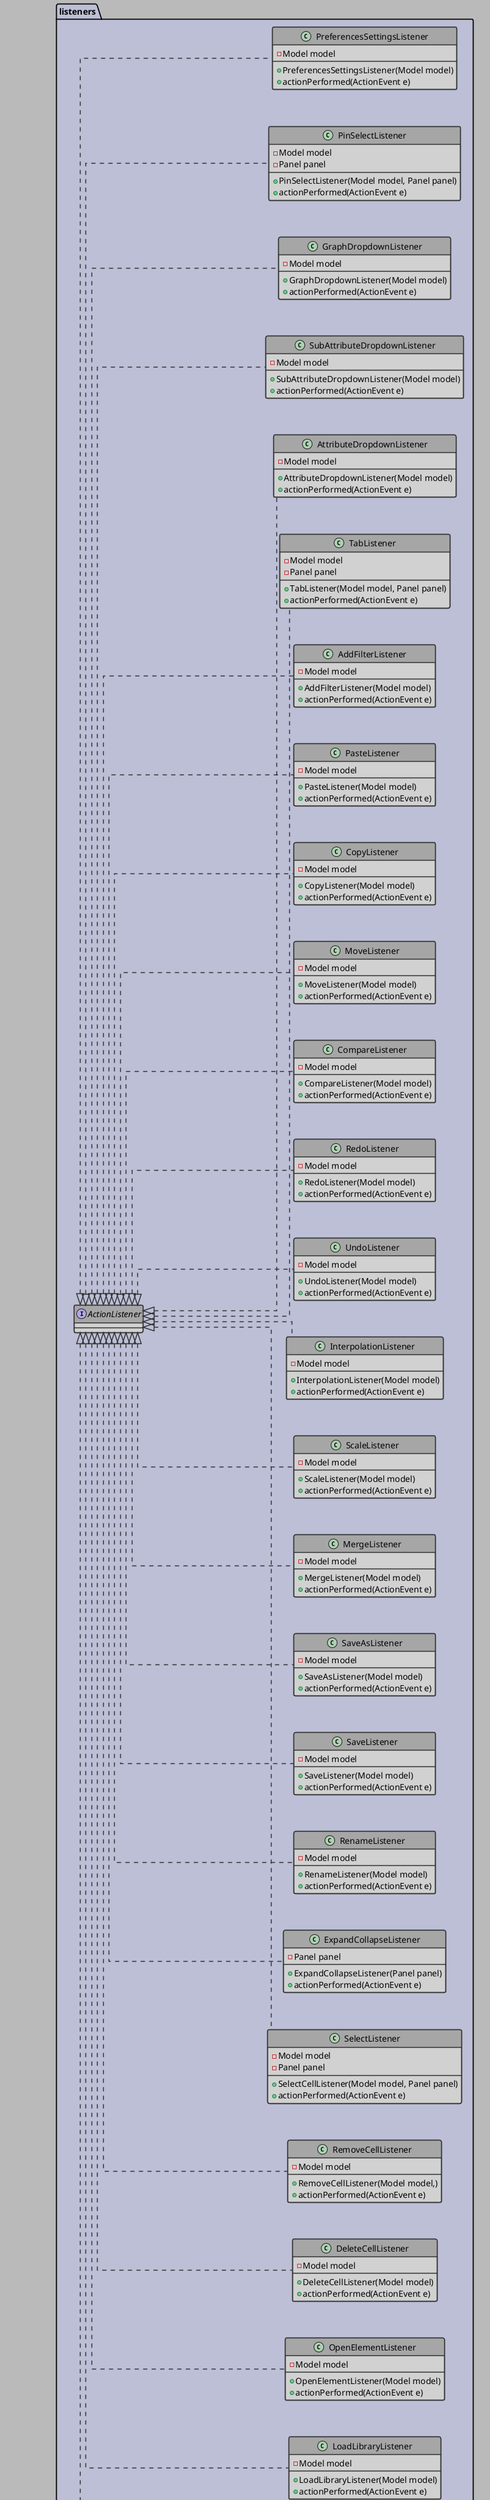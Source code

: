 @startuml
left to right direction

'Style Settings
skinparam {
    Linetype ortho
    BackgroundColor #bababa
    Shadowing false
    Nodesep 60
    Ranksep 50
    
}
skinparam Arrow {
    Color #2e2e2e
    Thickness 1.5
}
skinparam CircledCharacter {
    Radius 8
    FontSize 10
}
skinparam class {
    BackgroundColor #d1d1d1
    BorderColor #2e2e2e
    BorderThickness 1.5
    HeaderBackgroundColor #a6a6a6
}
skinparam package {
    BackgroundColor #bcbfd6
    BorderThickness 1.8
}
skinparam Note {
    BackgroundColor #297547
    BorderColor #171a17
    FontColor #e8e8e8
}

!startsub DIAGRAM
together {
    class EventManager{
        -Model model
        -MainWindow view
        +EventManager(Model model, MainWindow view)
        +initListeners()
    }

    

    class DataUpdateHandler implements IObserver{
        -Model model
        -MainWindow view
        -List<Element> elements
        +UpdateHandler(Model model, MainWindow view)
        +update()

    }

    class SettingsUpdateHandler implements IObserver{
        +SettingsUpdateHandler(Model model, MainWindow view)
        +update()

    }


    class FilterUpdateHandler implements IObserver{
        +FilterUpdateHandler(Model model, MainWindow view)
        +update()
    }

        
    
}

package listeners{

        class LoadLibraryListener implements ActionListener{
            -Model model
            +LoadLibraryListener(Model model)
            +actionPerformed(ActionEvent e)
        }
        
        class OpenElementListener implements ActionListener{
            -Model model
            +OpenElementListener(Model model)
            +actionPerformed(ActionEvent e)
        }

        class DeleteCellListener implements ActionListener{
            -Model model
            +DeleteCellListener(Model model)
            +actionPerformed(ActionEvent e)
        }

        class RemoveCellListener implements ActionListener{
            -Model model
            +RemoveCellListener(Model model,)
            +actionPerformed(ActionEvent e)
        }

        class SelectListener implements ActionListener{
            -Model model
            -Panel panel
            +SelectCellListener(Model model, Panel panel)
            +actionPerformed(ActionEvent e)
        }

        class ExpandCollapseListener implements ActionListener{
            -Panel panel
            +ExpandCollapseListener(Panel panel)
            +actionPerformed(ActionEvent e)
        
        }
        class RenameListener implements ActionListener{
            -Model model
            +RenameListener(Model model)
            +actionPerformed(ActionEvent e)
        }

        class EditListener implements ActionListener, DocumentListener{
            -Model model
            +EditListener(Model model)
            +actionPerformed(ActionEvent e)
        }

        class SaveListener implements ActionListener{
            -Model model
            +SaveListener(Model model)
            +actionPerformed(ActionEvent e)
        }

        class SaveAsListener implements ActionListener{
            -Model model
            +SaveAsListener(Model model)
            +actionPerformed(ActionEvent e)
        }

        class MergeListener implements ActionListener{
            -Model model
            +MergeListener(Model model)
            +actionPerformed(ActionEvent e)
        }

        class ScaleListener implements ActionListener{
            -Model model
            +ScaleListener(Model model)
            +actionPerformed(ActionEvent e)
        }

        class InterpolationListener implements ActionListener{
            -Model model
            +InterpolationListener(Model model)
            +actionPerformed(ActionEvent e)
        }

        class UndoListener implements ActionListener{
            -Model model
            +UndoListener(Model model)
            +actionPerformed(ActionEvent e)
        }

        class RedoListener implements ActionListener{
            -Model model
            +RedoListener(Model model)
            +actionPerformed(ActionEvent e)
        }

        class StatisticsListener implements ItemListener{
            -Model model
            +StatisticsListener(Model model)
            +itemStateChanged(ItemEvent e)
        }

        class SearchListener implements TextListener{
            -Model model
            +SearchListener(Model model)
            +textValueChanged(TextEvent e)
        }

        class EditorSearchListener implements TextListener{
            -Model model
            +SearchListener(Model model)
            
        }

        class CompareListener implements ActionListener{
            -Model model
            +CompareListener(Model model)
            +actionPerformed(ActionEvent e)
        }

        class MoveListener implements ActionListener{
            -Model model
            +MoveListener(Model model)
            +actionPerformed(ActionEvent e)
        } 

        class CopyListener implements ActionListener{
            -Model model
            +CopyListener(Model model)
            +actionPerformed(ActionEvent e)
        }

        class PasteListener implements ActionListener{
            -Model model
            +PasteListener(Model model)
            +actionPerformed(ActionEvent e)
        }

        class HoverListener implements Hoverable{
            -Model model 
            -Panel panel
            +HoverListener(Model model, Panel panel)
            
        }

        class AddFilterListener implements ActionListener{
            -Model model
            +AddFilterListener(Model model)
            +actionPerformed(ActionEvent e)
        }

        class TabListener implements ActionListener{
            -Model model
            -Panel panel
            +TabListener(Model model, Panel panel)
            +actionPerformed(ActionEvent e)
        }

        class AttributeDropdownListener implements ActionListener{
            -Model model
            +AttributeDropdownListener(Model model)
            +actionPerformed(ActionEvent e)
        }

        class SubAttributeDropdownListener implements ActionListener{
            -Model model
            +SubAttributeDropdownListener(Model model)
            +actionPerformed(ActionEvent e)
        }

        class GraphDropdownListener implements ActionListener{
            -Model model
            +GraphDropdownListener(Model model)
            +actionPerformed(ActionEvent e)
        }

        class PinSelectListener implements ActionListener{
            -Model model
            -Panel panel
            +PinSelectListener(Model model, Panel panel)
            +actionPerformed(ActionEvent e)
        }

        class ShortcutSettingsListener implements KeyListener{
            -Model model
            +ShortcutSettingsListener(Model model)
            +actionPerformed(ActionEvent e)
        }

        class PreferencesSettingsListener implements ActionListener{
            -Model model
            +PreferencesSettingsListener(Model model)
            +actionPerformed(ActionEvent e)

        }


}
!endsub
@enduml
